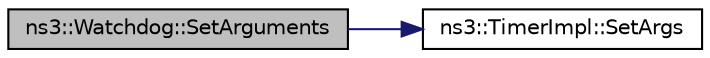 digraph "ns3::Watchdog::SetArguments"
{
 // LATEX_PDF_SIZE
  edge [fontname="Helvetica",fontsize="10",labelfontname="Helvetica",labelfontsize="10"];
  node [fontname="Helvetica",fontsize="10",shape=record];
  rankdir="LR";
  Node1 [label="ns3::Watchdog::SetArguments",height=0.2,width=0.4,color="black", fillcolor="grey75", style="filled", fontcolor="black",tooltip="Set the arguments to be used when invoking the expire function."];
  Node1 -> Node2 [color="midnightblue",fontsize="10",style="solid",fontname="Helvetica"];
  Node2 [label="ns3::TimerImpl::SetArgs",height=0.2,width=0.4,color="black", fillcolor="white", style="filled",URL="$classns3_1_1_timer_impl.html#a3d0b35e91b46e054f7f237ce16b86e9a",tooltip="Set the arguments to be used when invoking the expire function."];
}
